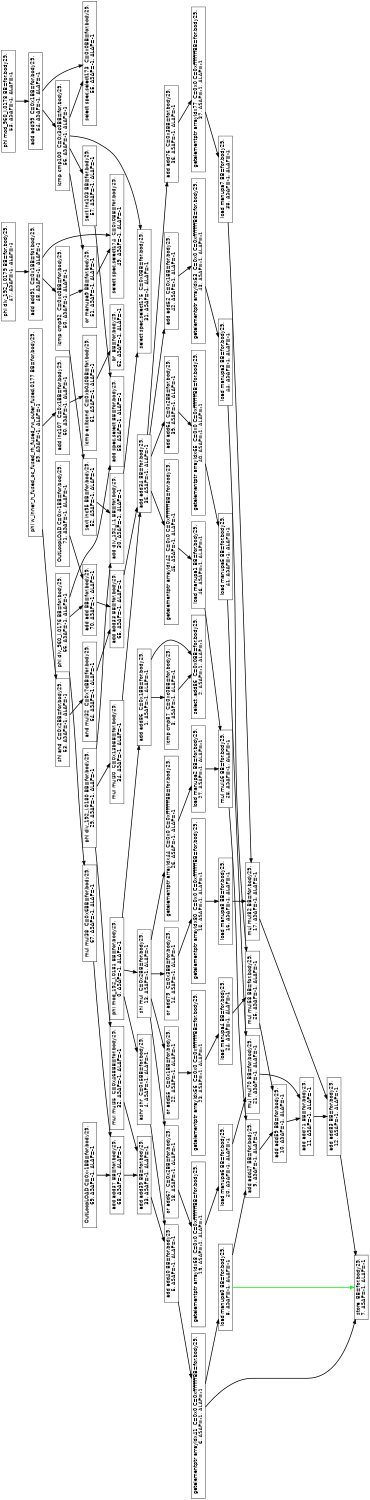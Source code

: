 digraph Region_18 {
	graph [ nslimit = "1000.0",
	orientation = landscape,
		center = true,
	page = "8.5,11",
	compound=true,
	size = "10,7.5" ] ;
"Op_0" [ fontname = "Helvetica" shape = box, label = " phi mod_192_i.0181 BB=for.body29,
0, ASAP=-1, ALAP=-1"]
"Op_1" [ fontname = "Helvetica" shape = box, label = " add add86  C=0x1BB=for.body29,
1, ASAP=-1, ALAP=-1"]
"Op_2" [ fontname = "Helvetica" shape = box, label = " select .add86  C=0x0BB=for.body29,
2, ASAP=-1, ALAP=-1"]
"Op_3" [ fontname = "Helvetica" shape = box, label = " icmp cmp87  C=0xc0BB=for.body29,
3, ASAP=-1, ALAP=-1"]
"Op_4" [ fontname = "Helvetica" shape = box, label = " ashr shr  C=0x5BB=for.body29,
4, ASAP=-1, ALAP=-1"]
"Op_5" [ fontname = "Helvetica" shape = box, label = " add add40 BB=for.body29,
5, ASAP=-1, ALAP=-1"]
"Op_6" [ fontname = "Helvetica" shape = box, label = " getelementptr arrayidx41  C=0x0 C=0xffffffffBB=for.body29,
6, ASAP=-1, ALAP=-1"]
"Op_7" [ fontname = "Helvetica" shape = box, label = " store  BB=for.body29,
7, ASAP=-1, ALAP=-1"]
"Op_8" [ fontname = "Helvetica" shape = box, label = " load manupa0 BB=for.body29,
8, ASAP=-1, ALAP=-1"]
"Op_9" [ fontname = "Helvetica" shape = box, label = " add add47 BB=for.body29,
9, ASAP=-1, ALAP=-1"]
"Op_10" [ fontname = "Helvetica" shape = box, label = " add add59 BB=for.body29,
10, ASAP=-1, ALAP=-1"]
"Op_11" [ fontname = "Helvetica" shape = box, label = " add add71 BB=for.body29,
11, ASAP=-1, ALAP=-1"]
"Op_12" [ fontname = "Helvetica" shape = box, label = " add add83 BB=for.body29,
12, ASAP=-1, ALAP=-1"]
"Op_13" [ fontname = "Helvetica" shape = box, label = " shl mul  C=0x2BB=for.body29,
13, ASAP=-1, ALAP=-1"]
"Op_14" [ fontname = "Helvetica" shape = box, label = " or add79  C=0x3BB=for.body29,
14, ASAP=-1, ALAP=-1"]
"Op_15" [ fontname = "Helvetica" shape = box, label = " getelementptr arrayidx80  C=0x0 C=0xffffffffBB=for.body29,
15, ASAP=-1, ALAP=-1"]
"Op_16" [ fontname = "Helvetica" shape = box, label = " load manupa8 BB=for.body29,
16, ASAP=-1, ALAP=-1"]
"Op_17" [ fontname = "Helvetica" shape = box, label = " mul mul82 BB=for.body29,
17, ASAP=-1, ALAP=-1"]
"Op_29" [ fontname = "Helvetica" shape = box, label = " phi div_192_i.0180 BB=for.body29,
29, ASAP=-1, ALAP=-1"]
"Op_18" [ fontname = "Helvetica" shape = box, label = " or add67  C=0x2BB=for.body29,
18, ASAP=-1, ALAP=-1"]
"Op_19" [ fontname = "Helvetica" shape = box, label = " getelementptr arrayidx68  C=0x0 C=0xffffffffBB=for.body29,
19, ASAP=-1, ALAP=-1"]
"Op_20" [ fontname = "Helvetica" shape = box, label = " load manupa6 BB=for.body29,
20, ASAP=-1, ALAP=-1"]
"Op_21" [ fontname = "Helvetica" shape = box, label = " mul mul70 BB=for.body29,
21, ASAP=-1, ALAP=-1"]
"Op_22" [ fontname = "Helvetica" shape = box, label = " or add55  C=0x1BB=for.body29,
22, ASAP=-1, ALAP=-1"]
"Op_23" [ fontname = "Helvetica" shape = box, label = " getelementptr arrayidx56  C=0x0 C=0xffffffffBB=for.body29,
23, ASAP=-1, ALAP=-1"]
"Op_24" [ fontname = "Helvetica" shape = box, label = " load manupa4 BB=for.body29,
24, ASAP=-1, ALAP=-1"]
"Op_25" [ fontname = "Helvetica" shape = box, label = " mul mul58 BB=for.body29,
25, ASAP=-1, ALAP=-1"]
"Op_26" [ fontname = "Helvetica" shape = box, label = " getelementptr arrayidx44  C=0x0 C=0xffffffffBB=for.body29,
26, ASAP=-1, ALAP=-1"]
"Op_27" [ fontname = "Helvetica" shape = box, label = " load manupa2 BB=for.body29,
27, ASAP=-1, ALAP=-1"]
"Op_28" [ fontname = "Helvetica" shape = box, label = " mul mul46 BB=for.body29,
28, ASAP=-1, ALAP=-1"]
"Op_57" [ fontname = "Helvetica" shape = box, label = " zext inc103 BB=for.body29,
57, ASAP=-1, ALAP=-1"]
"Op_58" [ fontname = "Helvetica" shape = box, label = " add spec.select BB=for.body29,
58, ASAP=-1, ALAP=-1"]
"Op_30" [ fontname = "Helvetica" shape = box, label = " add div_192_i.1 BB=for.body29,
30, ASAP=-1, ALAP=-1"]
"Op_31" [ fontname = "Helvetica" shape = box, label = " select spec.select175  C=0x0BB=for.body29,
31, ASAP=-1, ALAP=-1"]
"Op_32" [ fontname = "Helvetica" shape = box, label = " mul mul35  C=0x468BB=for.body29,
32, ASAP=-1, ALAP=-1"]
"Op_33" [ fontname = "Helvetica" shape = box, label = " add add39 BB=for.body29,
33, ASAP=-1, ALAP=-1"]
"Op_34" [ fontname = "Helvetica" shape = box, label = " mul mul30  C=0x13bBB=for.body29,
34, ASAP=-1, ALAP=-1"]
"Op_35" [ fontname = "Helvetica" shape = box, label = " add add34 BB=for.body29,
35, ASAP=-1, ALAP=-1"]
"Op_36" [ fontname = "Helvetica" shape = box, label = " add add76  C=0x3BB=for.body29,
36, ASAP=-1, ALAP=-1"]
"Op_37" [ fontname = "Helvetica" shape = box, label = " getelementptr arrayidx77  C=0x0 C=0xffffffffBB=for.body29,
37, ASAP=-1, ALAP=-1"]
"Op_38" [ fontname = "Helvetica" shape = box, label = " load manupa7 BB=for.body29,
38, ASAP=-1, ALAP=-1"]
"Op_39" [ fontname = "Helvetica" shape = box, label = " add add64  C=0x2BB=for.body29,
39, ASAP=-1, ALAP=-1"]
"Op_40" [ fontname = "Helvetica" shape = box, label = " getelementptr arrayidx65  C=0x0 C=0xffffffffBB=for.body29,
40, ASAP=-1, ALAP=-1"]
"Op_41" [ fontname = "Helvetica" shape = box, label = " load manupa5 BB=for.body29,
41, ASAP=-1, ALAP=-1"]
"Op_42" [ fontname = "Helvetica" shape = box, label = " add add52  C=0x1BB=for.body29,
42, ASAP=-1, ALAP=-1"]
"Op_43" [ fontname = "Helvetica" shape = box, label = " getelementptr arrayidx53  C=0x0 C=0xffffffffBB=for.body29,
43, ASAP=-1, ALAP=-1"]
"Op_44" [ fontname = "Helvetica" shape = box, label = " load manupa3 BB=for.body29,
44, ASAP=-1, ALAP=-1"]
"Op_45" [ fontname = "Helvetica" shape = box, label = " getelementptr arrayidx42  C=0x0 C=0xffffffffBB=for.body29,
45, ASAP=-1, ALAP=-1"]
"Op_46" [ fontname = "Helvetica" shape = box, label = " load manupa1 BB=for.body29,
46, ASAP=-1, ALAP=-1"]
"Op_47" [ fontname = "Helvetica" shape = box, label = " phi div_192_j.0179 BB=for.body29,
47, ASAP=-1, ALAP=-1"]
"Op_48" [ fontname = "Helvetica" shape = box, label = " add add91  C=0x1BB=for.body29,
48, ASAP=-1, ALAP=-1"]
"Op_49" [ fontname = "Helvetica" shape = box, label = " select spec.select174  C=0x0BB=for.body29,
49, ASAP=-1, ALAP=-1"]
"Op_50" [ fontname = "Helvetica" shape = box, label = " icmp cmp92  C=0xc0BB=for.body29,
50, ASAP=-1, ALAP=-1"]
"Op_51" [ fontname = "Helvetica" shape = box, label = " or manupa9 BB=for.body29,
51, ASAP=-1, ALAP=-1"]
"Op_52" [ fontname = "Helvetica" shape = box, label = " zext inc95 BB=for.body29,
52, ASAP=-1, ALAP=-1"]
"Op_53" [ fontname = "Helvetica" shape = box, label = " phi mod_960_i.0178 BB=for.body29,
53, ASAP=-1, ALAP=-1"]
"Op_54" [ fontname = "Helvetica" shape = box, label = " add add99  C=0x1BB=for.body29,
54, ASAP=-1, ALAP=-1"]
"Op_55" [ fontname = "Helvetica" shape = box, label = " select spec.select173  C=0x0BB=for.body29,
55, ASAP=-1, ALAP=-1"]
"Op_56" [ fontname = "Helvetica" shape = box, label = " icmp cmp100  C=0x3c0BB=for.body29,
56, ASAP=-1, ALAP=-1"]
"Op_59" [ fontname = "Helvetica" shape = box, label = " phi w_inner_h_fused_oc_fused_rh_fused_rw_outer_fused.0177 BB=for.body29,
59, ASAP=-1, ALAP=-1"]
"Op_60" [ fontname = "Helvetica" shape = box, label = " add inc107  C=0x1BB=for.body29,
60, ASAP=-1, ALAP=-1"]
"Op_61" [ fontname = "Helvetica" shape = box, label = " icmp exitcond  C=0xb040BB=for.body29,
61, ASAP=-1, ALAP=-1"]
"Op_62" [ fontname = "Helvetica" shape = box, label = " br  BB=for.body29,
62, ASAP=-1, ALAP=-1"]
"Op_63" [ fontname = "Helvetica" shape = box, label = " shl and  C=0x2BB=for.body29,
63, ASAP=-1, ALAP=-1"]
"Op_64" [ fontname = "Helvetica" shape = box, label = " and mul32  C=0x7cBB=for.body29,
64, ASAP=-1, ALAP=-1"]
"Op_65" [ fontname = "Helvetica" shape = box, label = " add add33 BB=for.body29,
65, ASAP=-1, ALAP=-1"]
"Op_66" [ fontname = "Helvetica" shape = box, label = " phi div_960_i.0176 BB=for.body29,
66, ASAP=-1, ALAP=-1"]
"Op_67" [ fontname = "Helvetica" shape = box, label = " mul mul38  C=0x6BB=for.body29,
67, ASAP=-1, ALAP=-1"]
"Op_68" [ fontname = "Helvetica" shape = box, label = " add add37 BB=for.body29,
68, ASAP=-1, ALAP=-1"]
"Op_69" [ fontname = "Helvetica" shape = box, label = " OutLoopLOAD C=0x-1BB=for.body29,
69, ASAP=-1, ALAP=-1"]
"Op_70" [ fontname = "Helvetica" shape = box, label = " add add BB=for.body29,
70, ASAP=-1, ALAP=-1"]
"Op_71" [ fontname = "Helvetica" shape = box, label = " OutLoopLOAD C=0x-1BB=for.body29,
71, ASAP=-1, ALAP=-1"]
"Op_0" -> "Op_1" [style = bold, color = black];
"Op_0" -> "Op_4" [style = bold, color = black];
"Op_0" -> "Op_13" [style = bold, color = black];
"Op_1" -> "Op_2" [style = bold, color = black];
"Op_1" -> "Op_3" [style = bold, color = black];
"Op_3" -> "Op_2" [style = bold, color = black];
"Op_4" -> "Op_5" [style = bold, color = black];
"Op_5" -> "Op_6" [style = bold, color = black];
"Op_6" -> "Op_7" [style = bold, color = black];
"Op_6" -> "Op_8" [style = bold, color = black];
"Op_8" -> "Op_9" [style = bold, color = black];
"Op_8" -> "Op_7"[style = bold, color = green];
"Op_9" -> "Op_10" [style = bold, color = black];
"Op_10" -> "Op_11" [style = bold, color = black];
"Op_11" -> "Op_12" [style = bold, color = black];
"Op_12" -> "Op_7" [style = bold, color = black];
"Op_13" -> "Op_14" [style = bold, color = black];
"Op_13" -> "Op_18" [style = bold, color = black];
"Op_13" -> "Op_22" [style = bold, color = black];
"Op_13" -> "Op_26" [style = bold, color = black];
"Op_14" -> "Op_15" [style = bold, color = black];
"Op_15" -> "Op_16" [style = bold, color = black];
"Op_16" -> "Op_17" [style = bold, color = black];
"Op_17" -> "Op_12" [style = bold, color = black];
"Op_18" -> "Op_19" [style = bold, color = black];
"Op_19" -> "Op_20" [style = bold, color = black];
"Op_20" -> "Op_21" [style = bold, color = black];
"Op_21" -> "Op_11" [style = bold, color = black];
"Op_22" -> "Op_23" [style = bold, color = black];
"Op_23" -> "Op_24" [style = bold, color = black];
"Op_24" -> "Op_25" [style = bold, color = black];
"Op_25" -> "Op_10" [style = bold, color = black];
"Op_26" -> "Op_27" [style = bold, color = black];
"Op_27" -> "Op_28" [style = bold, color = black];
"Op_28" -> "Op_9" [style = bold, color = black];
"Op_29" -> "Op_30" [style = bold, color = black];
"Op_29" -> "Op_32" [style = bold, color = black];
"Op_29" -> "Op_34" [style = bold, color = black];
"Op_30" -> "Op_31" [style = bold, color = black];
"Op_32" -> "Op_33" [style = bold, color = black];
"Op_33" -> "Op_5" [style = bold, color = black];
"Op_34" -> "Op_35" [style = bold, color = black];
"Op_35" -> "Op_36" [style = bold, color = black];
"Op_35" -> "Op_39" [style = bold, color = black];
"Op_35" -> "Op_42" [style = bold, color = black];
"Op_35" -> "Op_45" [style = bold, color = black];
"Op_36" -> "Op_37" [style = bold, color = black];
"Op_37" -> "Op_38" [style = bold, color = black];
"Op_38" -> "Op_17" [style = bold, color = black];
"Op_39" -> "Op_40" [style = bold, color = black];
"Op_40" -> "Op_41" [style = bold, color = black];
"Op_41" -> "Op_21" [style = bold, color = black];
"Op_42" -> "Op_43" [style = bold, color = black];
"Op_43" -> "Op_44" [style = bold, color = black];
"Op_44" -> "Op_25" [style = bold, color = black];
"Op_45" -> "Op_46" [style = bold, color = black];
"Op_46" -> "Op_28" [style = bold, color = black];
"Op_47" -> "Op_48" [style = bold, color = black];
"Op_48" -> "Op_49" [style = bold, color = black];
"Op_48" -> "Op_50" [style = bold, color = black];
"Op_50" -> "Op_51" [style = bold, color = black];
"Op_50" -> "Op_52" [style = bold, color = black];
"Op_51" -> "Op_49" [style = bold, color = black];
"Op_52" -> "Op_30" [style = bold, color = black];
"Op_53" -> "Op_54" [style = bold, color = black];
"Op_54" -> "Op_55" [style = bold, color = black];
"Op_54" -> "Op_56" [style = bold, color = black];
"Op_56" -> "Op_31" [style = bold, color = black];
"Op_56" -> "Op_51" [style = bold, color = black];
"Op_56" -> "Op_55" [style = bold, color = black];
"Op_56" -> "Op_57" [style = bold, color = black];
"Op_57" -> "Op_58" [style = bold, color = black];
"Op_59" -> "Op_60" [style = bold, color = black];
"Op_59" -> "Op_63" [style = bold, color = black];
"Op_60" -> "Op_61" [style = bold, color = black];
"Op_61" -> "Op_62" [style = bold, color = black];
"Op_63" -> "Op_64" [style = bold, color = black];
"Op_64" -> "Op_65" [style = bold, color = black];
"Op_65" -> "Op_35" [style = bold, color = black];
"Op_66" -> "Op_58" [style = bold, color = black];
"Op_66" -> "Op_67" [style = bold, color = black];
"Op_66" -> "Op_70" [style = bold, color = black];
"Op_67" -> "Op_68" [style = bold, color = black];
"Op_68" -> "Op_33" [style = bold, color = black];
"Op_69" -> "Op_68" [style = bold, color = black];
"Op_70" -> "Op_65" [style = bold, color = black];
"Op_71" -> "Op_70" [style = bold, color = black];
}
